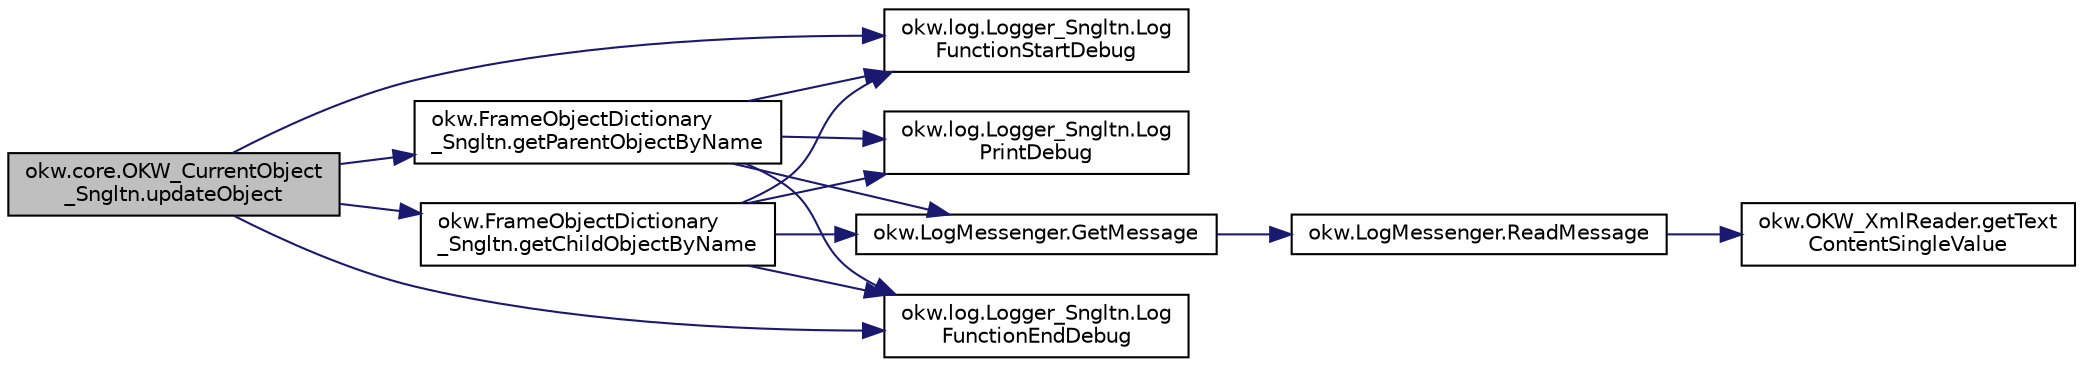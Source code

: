 digraph "okw.core.OKW_CurrentObject_Sngltn.updateObject"
{
 // INTERACTIVE_SVG=YES
 // LATEX_PDF_SIZE
  edge [fontname="Helvetica",fontsize="10",labelfontname="Helvetica",labelfontsize="10"];
  node [fontname="Helvetica",fontsize="10",shape=record];
  rankdir="LR";
  Node246 [label="okw.core.OKW_CurrentObject\l_Sngltn.updateObject",height=0.2,width=0.4,color="black", fillcolor="grey75", style="filled", fontcolor="black",tooltip="Methode aktualisert zwei Werte:"];
  Node246 -> Node247 [color="midnightblue",fontsize="10",style="solid",fontname="Helvetica"];
  Node247 [label="okw.log.Logger_Sngltn.Log\lFunctionStartDebug",height=0.2,width=0.4,color="black", fillcolor="white", style="filled",URL="$classokw_1_1log_1_1_logger___sngltn.html#a2d4c3d22d2a52b92873ee2f3853d9c42",tooltip="LogFunctionStartDebug:"];
  Node246 -> Node248 [color="midnightblue",fontsize="10",style="solid",fontname="Helvetica"];
  Node248 [label="okw.FrameObjectDictionary\l_Sngltn.getParentObjectByName",height=0.2,width=0.4,color="black", fillcolor="white", style="filled",URL="$classokw_1_1_frame_object_dictionary___sngltn.html#aeec07d71cbebe71ec3ec4d27e86d6c5c",tooltip="Die Methode liefert das Frame-Object des gegebenen FN eines Fensterobjektes zurück."];
  Node248 -> Node247 [color="midnightblue",fontsize="10",style="solid",fontname="Helvetica"];
  Node248 -> Node249 [color="midnightblue",fontsize="10",style="solid",fontname="Helvetica"];
  Node249 [label="okw.log.Logger_Sngltn.Log\lPrintDebug",height=0.2,width=0.4,color="black", fillcolor="white", style="filled",URL="$classokw_1_1log_1_1_logger___sngltn.html#a313f97c79ba4662d9daaf7f537dd02f4",tooltip="Loggt eine Nachricht."];
  Node248 -> Node250 [color="midnightblue",fontsize="10",style="solid",fontname="Helvetica"];
  Node250 [label="okw.LogMessenger.GetMessage",height=0.2,width=0.4,color="black", fillcolor="white", style="filled",URL="$classokw_1_1_log_messenger.html#af225d1f037d47b3b085175c09d78bdd2",tooltip="Holt die Log-Meldung für MethodeNmae/Textkey ohne weitere Parameter."];
  Node250 -> Node251 [color="midnightblue",fontsize="10",style="solid",fontname="Helvetica"];
  Node251 [label="okw.LogMessenger.ReadMessage",height=0.2,width=0.4,color="black", fillcolor="white", style="filled",URL="$classokw_1_1_log_messenger.html#a530cd6ab82ec82a04206a2e976ec06e3",tooltip="Interne Kernfunktion holt die Log-Meldung mit Platzhaltern aus der XML-Datei."];
  Node251 -> Node252 [color="midnightblue",fontsize="10",style="solid",fontname="Helvetica"];
  Node252 [label="okw.OKW_XmlReader.getText\lContentSingleValue",height=0.2,width=0.4,color="black", fillcolor="white", style="filled",URL="$classokw_1_1_o_k_w___xml_reader.html#ab920b5335a2e1429c14cc5f8e79f39eb",tooltip="Lies den TextContent eines Tag."];
  Node248 -> Node253 [color="midnightblue",fontsize="10",style="solid",fontname="Helvetica"];
  Node253 [label="okw.log.Logger_Sngltn.Log\lFunctionEndDebug",height=0.2,width=0.4,color="black", fillcolor="white", style="filled",URL="$classokw_1_1log_1_1_logger___sngltn.html#a91b192a4e0381f6d02b791693d0fab84",tooltip="LogFunctionEndDebug:"];
  Node246 -> Node254 [color="midnightblue",fontsize="10",style="solid",fontname="Helvetica"];
  Node254 [label="okw.FrameObjectDictionary\l_Sngltn.getChildObjectByName",height=0.2,width=0.4,color="black", fillcolor="white", style="filled",URL="$classokw_1_1_frame_object_dictionary___sngltn.html#a0a71734828093357dfc88b5fa242e361",tooltip="Die Methode liefert das Objekt des gegebenen Kindobjekttests zurück."];
  Node254 -> Node247 [color="midnightblue",fontsize="10",style="solid",fontname="Helvetica"];
  Node254 -> Node249 [color="midnightblue",fontsize="10",style="solid",fontname="Helvetica"];
  Node254 -> Node250 [color="midnightblue",fontsize="10",style="solid",fontname="Helvetica"];
  Node254 -> Node253 [color="midnightblue",fontsize="10",style="solid",fontname="Helvetica"];
  Node246 -> Node253 [color="midnightblue",fontsize="10",style="solid",fontname="Helvetica"];
}
